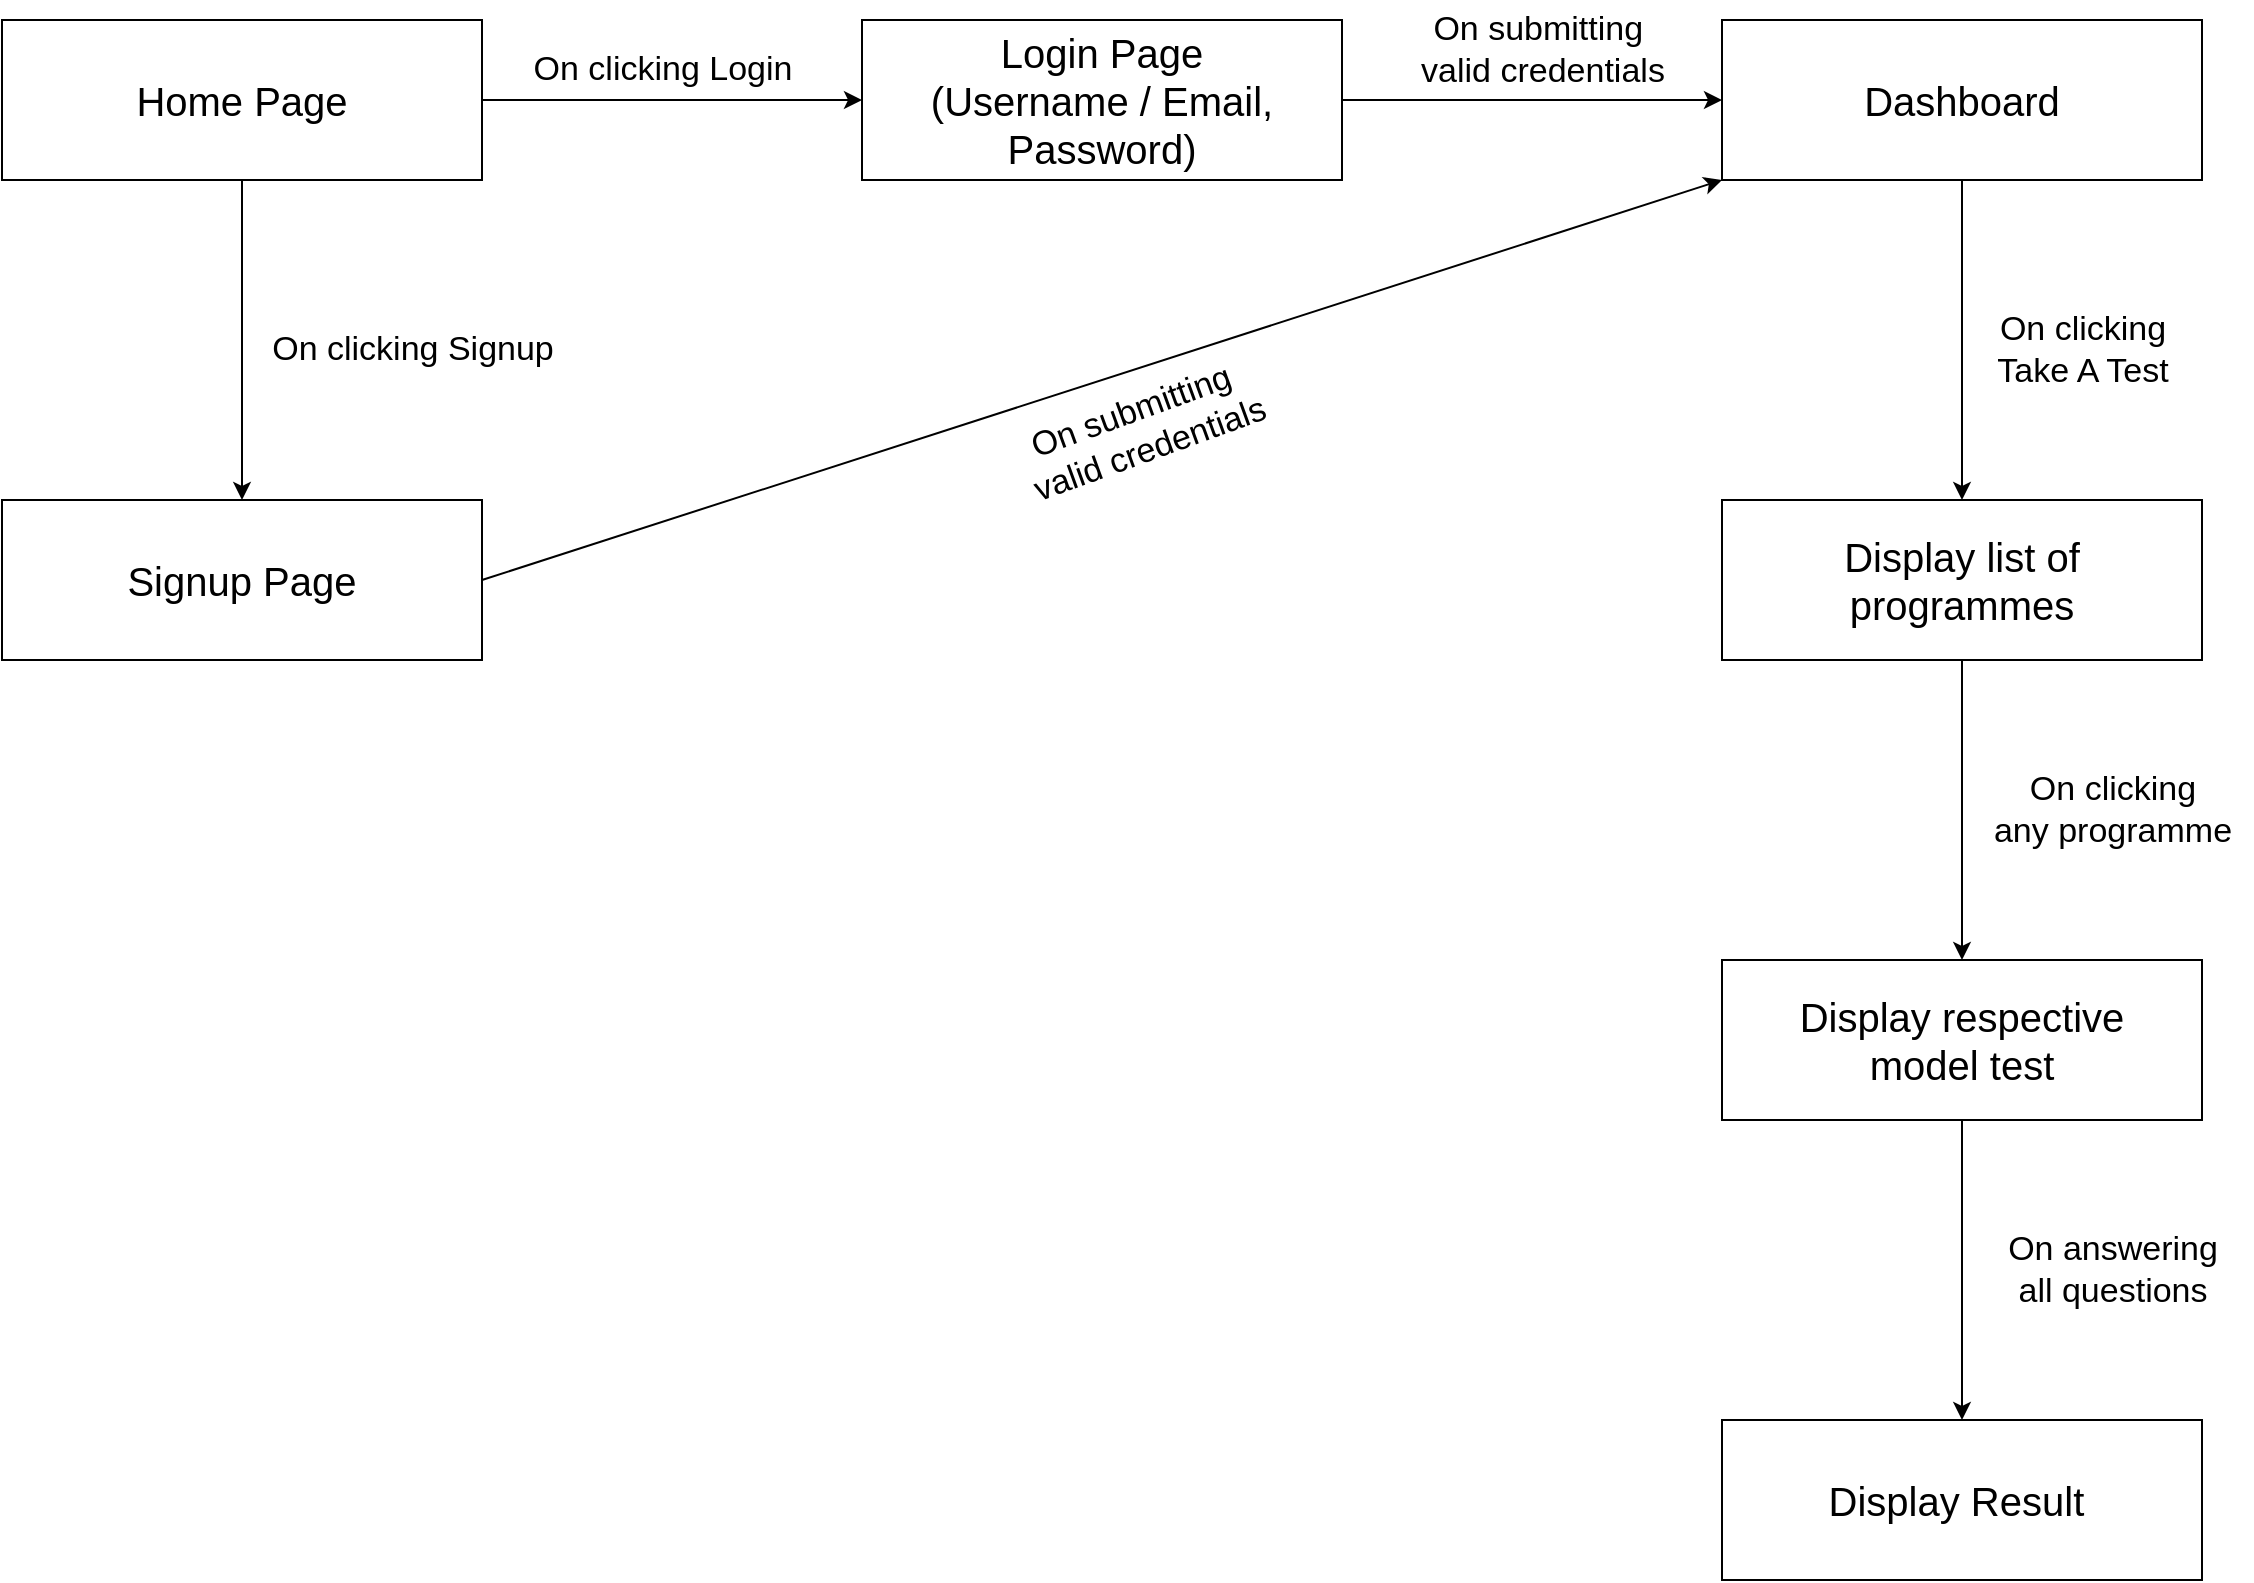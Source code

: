 <mxfile version="21.2.1" type="device">
  <diagram name="Page-1" id="notwBj3WDKAcFI2QbNlq">
    <mxGraphModel dx="1728" dy="1016" grid="1" gridSize="10" guides="1" tooltips="1" connect="1" arrows="1" fold="1" page="0" pageScale="1" pageWidth="850" pageHeight="1100" math="0" shadow="0">
      <root>
        <mxCell id="0" />
        <mxCell id="1" parent="0" />
        <mxCell id="FHwATyVVEZQmrkURlo1E-2" value="&lt;font style=&quot;font-size: 20px;&quot;&gt;Login Page&lt;br&gt;(Username / Email, Password)&lt;br&gt;&lt;/font&gt;" style="rounded=0;whiteSpace=wrap;html=1;" vertex="1" parent="1">
          <mxGeometry x="440" y="120" width="240" height="80" as="geometry" />
        </mxCell>
        <mxCell id="FHwATyVVEZQmrkURlo1E-3" value="" style="endArrow=classic;html=1;rounded=0;exitX=1;exitY=0.5;exitDx=0;exitDy=0;entryX=0;entryY=0.5;entryDx=0;entryDy=0;" edge="1" parent="1" source="FHwATyVVEZQmrkURlo1E-18" target="FHwATyVVEZQmrkURlo1E-2">
          <mxGeometry width="50" height="50" relative="1" as="geometry">
            <mxPoint x="250" y="160" as="sourcePoint" />
            <mxPoint x="450" y="240" as="targetPoint" />
          </mxGeometry>
        </mxCell>
        <mxCell id="FHwATyVVEZQmrkURlo1E-4" value="&lt;font style=&quot;font-size: 17px;&quot;&gt;On clicking Login&lt;/font&gt;" style="text;html=1;align=center;verticalAlign=middle;resizable=0;points=[];autosize=1;strokeColor=none;fillColor=none;" vertex="1" parent="1">
          <mxGeometry x="265" y="130" width="150" height="30" as="geometry" />
        </mxCell>
        <mxCell id="FHwATyVVEZQmrkURlo1E-7" value="" style="endArrow=classic;html=1;rounded=0;exitX=1;exitY=0.5;exitDx=0;exitDy=0;entryX=0;entryY=0.5;entryDx=0;entryDy=0;" edge="1" parent="1" source="FHwATyVVEZQmrkURlo1E-2" target="FHwATyVVEZQmrkURlo1E-8">
          <mxGeometry width="50" height="50" relative="1" as="geometry">
            <mxPoint x="680" y="160" as="sourcePoint" />
            <mxPoint x="870" y="160" as="targetPoint" />
          </mxGeometry>
        </mxCell>
        <mxCell id="FHwATyVVEZQmrkURlo1E-8" value="&lt;font style=&quot;font-size: 20px;&quot;&gt;Dashboard&lt;br&gt;&lt;/font&gt;" style="rounded=0;whiteSpace=wrap;html=1;" vertex="1" parent="1">
          <mxGeometry x="870" y="120" width="240" height="80" as="geometry" />
        </mxCell>
        <mxCell id="FHwATyVVEZQmrkURlo1E-9" value="&lt;font style=&quot;font-size: 17px;&quot;&gt;On submitting&amp;nbsp;&lt;br&gt;valid credentials&lt;br&gt;&lt;/font&gt;" style="text;html=1;align=center;verticalAlign=middle;resizable=0;points=[];autosize=1;strokeColor=none;fillColor=none;" vertex="1" parent="1">
          <mxGeometry x="710" y="110" width="140" height="50" as="geometry" />
        </mxCell>
        <mxCell id="FHwATyVVEZQmrkURlo1E-11" value="" style="endArrow=classic;html=1;rounded=0;exitX=0.5;exitY=1;exitDx=0;exitDy=0;entryX=0.5;entryY=0;entryDx=0;entryDy=0;" edge="1" parent="1" source="FHwATyVVEZQmrkURlo1E-8" target="FHwATyVVEZQmrkURlo1E-12">
          <mxGeometry width="50" height="50" relative="1" as="geometry">
            <mxPoint x="800" y="370" as="sourcePoint" />
            <mxPoint x="990" y="360" as="targetPoint" />
          </mxGeometry>
        </mxCell>
        <mxCell id="FHwATyVVEZQmrkURlo1E-12" value="&lt;font style=&quot;font-size: 20px;&quot;&gt;Display list of&lt;br&gt;programmes&lt;br&gt;&lt;/font&gt;" style="rounded=0;whiteSpace=wrap;html=1;" vertex="1" parent="1">
          <mxGeometry x="870" y="360" width="240" height="80" as="geometry" />
        </mxCell>
        <mxCell id="FHwATyVVEZQmrkURlo1E-13" value="&lt;font style=&quot;font-size: 17px;&quot;&gt;On clicking&lt;br&gt;Take A Test&lt;br&gt;&lt;/font&gt;" style="text;html=1;align=center;verticalAlign=middle;resizable=0;points=[];autosize=1;strokeColor=none;fillColor=none;" vertex="1" parent="1">
          <mxGeometry x="1000" y="260" width="100" height="50" as="geometry" />
        </mxCell>
        <mxCell id="FHwATyVVEZQmrkURlo1E-14" value="" style="endArrow=classic;html=1;rounded=0;exitX=0.5;exitY=1;exitDx=0;exitDy=0;entryX=0.5;entryY=0;entryDx=0;entryDy=0;" edge="1" parent="1" source="FHwATyVVEZQmrkURlo1E-12" target="FHwATyVVEZQmrkURlo1E-16">
          <mxGeometry width="50" height="50" relative="1" as="geometry">
            <mxPoint x="989.29" y="440" as="sourcePoint" />
            <mxPoint x="989" y="600" as="targetPoint" />
          </mxGeometry>
        </mxCell>
        <mxCell id="FHwATyVVEZQmrkURlo1E-16" value="&lt;font style=&quot;font-size: 20px;&quot;&gt;Display respective&lt;br&gt;model test&lt;br&gt;&lt;/font&gt;" style="rounded=0;whiteSpace=wrap;html=1;" vertex="1" parent="1">
          <mxGeometry x="870" y="590" width="240" height="80" as="geometry" />
        </mxCell>
        <mxCell id="FHwATyVVEZQmrkURlo1E-17" value="&lt;font style=&quot;font-size: 17px;&quot;&gt;On clicking&lt;br&gt;any programme&lt;br&gt;&lt;/font&gt;" style="text;html=1;align=center;verticalAlign=middle;resizable=0;points=[];autosize=1;strokeColor=none;fillColor=none;" vertex="1" parent="1">
          <mxGeometry x="995" y="490" width="140" height="50" as="geometry" />
        </mxCell>
        <mxCell id="FHwATyVVEZQmrkURlo1E-18" value="&lt;font style=&quot;font-size: 20px;&quot;&gt;Home Page&lt;br&gt;&lt;/font&gt;" style="rounded=0;whiteSpace=wrap;html=1;" vertex="1" parent="1">
          <mxGeometry x="10" y="120" width="240" height="80" as="geometry" />
        </mxCell>
        <mxCell id="FHwATyVVEZQmrkURlo1E-19" value="&lt;font style=&quot;font-size: 20px;&quot;&gt;Display Result&amp;nbsp;&lt;br&gt;&lt;/font&gt;" style="rounded=0;whiteSpace=wrap;html=1;" vertex="1" parent="1">
          <mxGeometry x="870" y="820" width="240" height="80" as="geometry" />
        </mxCell>
        <mxCell id="FHwATyVVEZQmrkURlo1E-20" value="" style="endArrow=classic;html=1;rounded=0;entryX=0.5;entryY=0;entryDx=0;entryDy=0;exitX=0.5;exitY=1;exitDx=0;exitDy=0;" edge="1" parent="1" source="FHwATyVVEZQmrkURlo1E-16" target="FHwATyVVEZQmrkURlo1E-19">
          <mxGeometry width="50" height="50" relative="1" as="geometry">
            <mxPoint x="990" y="680" as="sourcePoint" />
            <mxPoint x="989.58" y="820" as="targetPoint" />
          </mxGeometry>
        </mxCell>
        <mxCell id="FHwATyVVEZQmrkURlo1E-21" value="&lt;font style=&quot;font-size: 17px;&quot;&gt;On answering&lt;br&gt;all questions&lt;br&gt;&lt;/font&gt;" style="text;html=1;align=center;verticalAlign=middle;resizable=0;points=[];autosize=1;strokeColor=none;fillColor=none;" vertex="1" parent="1">
          <mxGeometry x="1005" y="720" width="120" height="50" as="geometry" />
        </mxCell>
        <mxCell id="FHwATyVVEZQmrkURlo1E-22" value="" style="endArrow=classic;html=1;rounded=0;exitX=0.5;exitY=1;exitDx=0;exitDy=0;entryX=0.5;entryY=0;entryDx=0;entryDy=0;" edge="1" parent="1" source="FHwATyVVEZQmrkURlo1E-18" target="FHwATyVVEZQmrkURlo1E-23">
          <mxGeometry width="50" height="50" relative="1" as="geometry">
            <mxPoint x="129.79" y="200" as="sourcePoint" />
            <mxPoint x="129.79" y="360" as="targetPoint" />
          </mxGeometry>
        </mxCell>
        <mxCell id="FHwATyVVEZQmrkURlo1E-23" value="&lt;font style=&quot;font-size: 20px;&quot;&gt;Signup Page&lt;br&gt;&lt;/font&gt;" style="rounded=0;whiteSpace=wrap;html=1;" vertex="1" parent="1">
          <mxGeometry x="10" y="360" width="240" height="80" as="geometry" />
        </mxCell>
        <mxCell id="FHwATyVVEZQmrkURlo1E-24" value="&lt;font style=&quot;font-size: 17px;&quot;&gt;On clicking Signup&lt;/font&gt;" style="text;html=1;align=center;verticalAlign=middle;resizable=0;points=[];autosize=1;strokeColor=none;fillColor=none;" vertex="1" parent="1">
          <mxGeometry x="135" y="270" width="160" height="30" as="geometry" />
        </mxCell>
        <mxCell id="FHwATyVVEZQmrkURlo1E-25" value="" style="endArrow=classic;html=1;rounded=0;exitX=1;exitY=0.5;exitDx=0;exitDy=0;entryX=0;entryY=1;entryDx=0;entryDy=0;" edge="1" parent="1" source="FHwATyVVEZQmrkURlo1E-23" target="FHwATyVVEZQmrkURlo1E-8">
          <mxGeometry width="50" height="50" relative="1" as="geometry">
            <mxPoint x="280" y="400" as="sourcePoint" />
            <mxPoint x="330" y="350" as="targetPoint" />
          </mxGeometry>
        </mxCell>
        <mxCell id="FHwATyVVEZQmrkURlo1E-30" value="&lt;font style=&quot;font-size: 17px;&quot;&gt;On submitting&amp;nbsp;&lt;br&gt;valid credentials&lt;br&gt;&lt;/font&gt;" style="text;html=1;align=center;verticalAlign=middle;resizable=0;points=[];autosize=1;strokeColor=none;fillColor=none;rotation=340;" vertex="1" parent="1">
          <mxGeometry x="510" y="300" width="140" height="50" as="geometry" />
        </mxCell>
      </root>
    </mxGraphModel>
  </diagram>
</mxfile>

